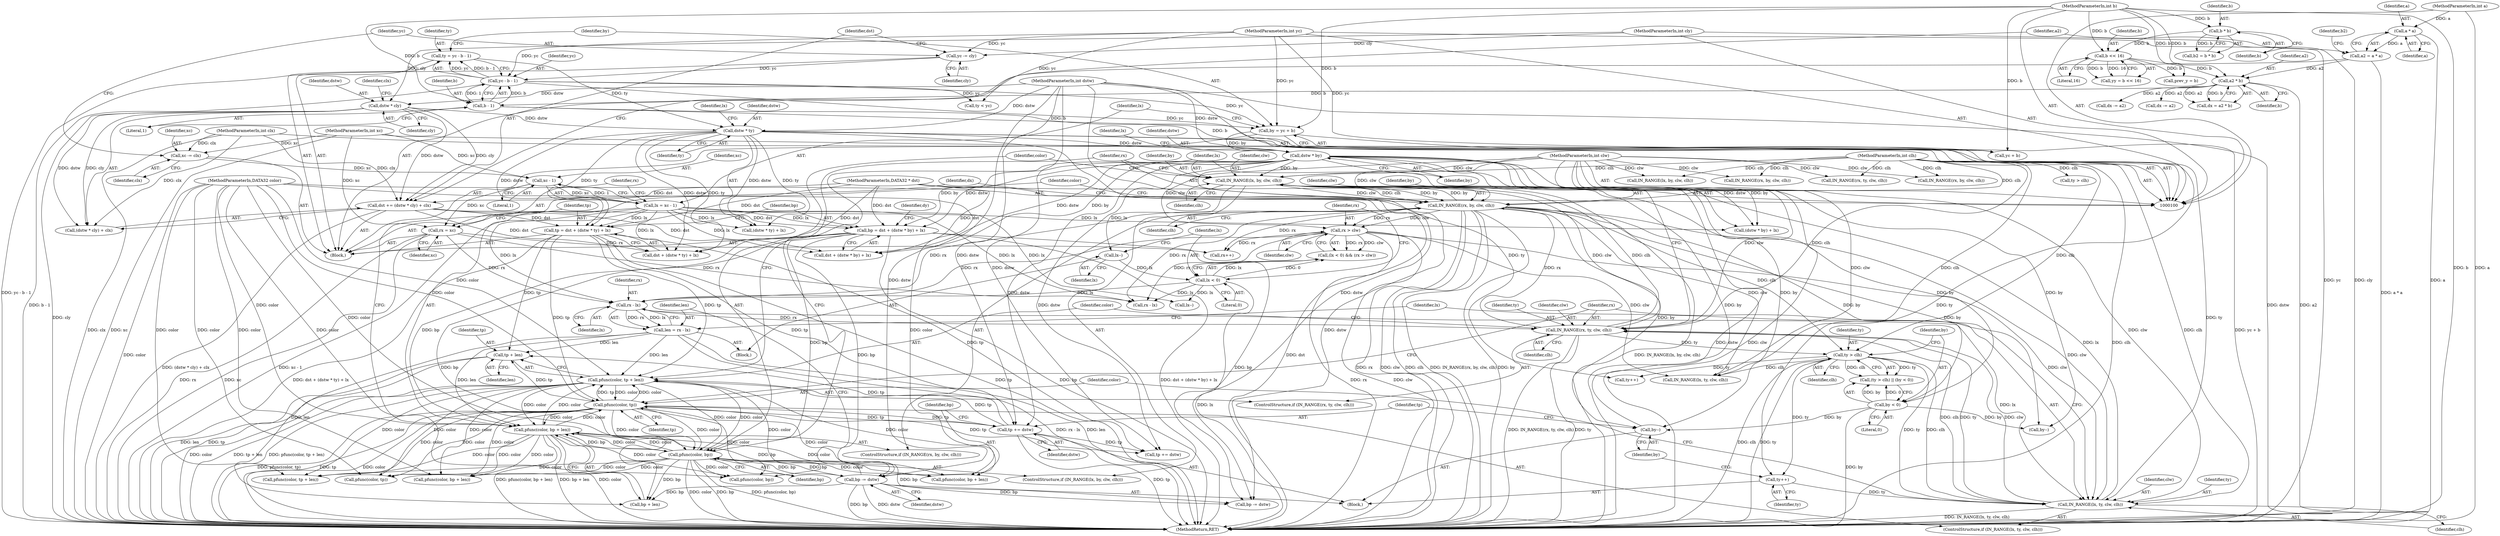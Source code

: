 digraph "0_enlightment_c94d83ccab15d5ef02f88d42dce38ed3f0892882@pointer" {
"1000292" [label="(Call,tp + len)"];
"1000264" [label="(Call,tp += dstw)"];
"1000225" [label="(Call,dstw * by)"];
"1000216" [label="(Call,dstw * ty)"];
"1000161" [label="(Call,dstw * cly)"];
"1000107" [label="(MethodParameterIn,int dstw)"];
"1000109" [label="(MethodParameterIn,int cly)"];
"1000191" [label="(Call,ty = yc - b - 1)"];
"1000193" [label="(Call,yc - b - 1)"];
"1000155" [label="(Call,yc -= cly)"];
"1000102" [label="(MethodParameterIn,int yc)"];
"1000195" [label="(Call,b - 1)"];
"1000185" [label="(Call,a2 * b)"];
"1000165" [label="(Call,a2 = a * a)"];
"1000167" [label="(Call,a * a)"];
"1000103" [label="(MethodParameterIn,int a)"];
"1000104" [label="(MethodParameterIn,int b)"];
"1000177" [label="(Call,b << 16)"];
"1000172" [label="(Call,b * b)"];
"1000198" [label="(Call,by = yc + b)"];
"1000211" [label="(Call,tp = dst + (dstw * ty) + lx)"];
"1000158" [label="(Call,dst += (dstw * cly) + clx)"];
"1000108" [label="(MethodParameterIn,int clx)"];
"1000106" [label="(MethodParameterIn,DATA32 * dst)"];
"1000203" [label="(Call,lx = xc - 1)"];
"1000205" [label="(Call,xc - 1)"];
"1000152" [label="(Call,xc -= clx)"];
"1000101" [label="(MethodParameterIn,int xc)"];
"1000281" [label="(Call,pfunc(color, tp))"];
"1000290" [label="(Call,pfunc(color, tp + len))"];
"1000310" [label="(Call,pfunc(color, bp + len))"];
"1000301" [label="(Call,pfunc(color, bp))"];
"1000105" [label="(MethodParameterIn,DATA32 color)"];
"1000220" [label="(Call,bp = dst + (dstw * by) + lx)"];
"1000267" [label="(Call,bp -= dstw)"];
"1000270" [label="(Call,len = rx - lx)"];
"1000272" [label="(Call,rx - lx)"];
"1000208" [label="(Call,rx = xc)"];
"1000305" [label="(Call,IN_RANGE(rx, by, clw, clh))"];
"1000285" [label="(Call,IN_RANGE(rx, ty, clw, clh))"];
"1000276" [label="(Call,IN_RANGE(lx, ty, clw, clh))"];
"1000260" [label="(Call,ty++)"];
"1000345" [label="(Call,ty > clh)"];
"1000111" [label="(MethodParameterIn,int clh)"];
"1000339" [label="(Call,rx > clw)"];
"1000110" [label="(MethodParameterIn,int clw)"];
"1000296" [label="(Call,IN_RANGE(lx, by, clw, clh))"];
"1000348" [label="(Call,by < 0)"];
"1000262" [label="(Call,by--)"];
"1000336" [label="(Call,lx < 0)"];
"1000332" [label="(Call,lx--)"];
"1000292" [label="(Call,tp + len)"];
"1000349" [label="(Identifier,by)"];
"1000220" [label="(Call,bp = dst + (dstw * by) + lx)"];
"1000311" [label="(Identifier,color)"];
"1000186" [label="(Identifier,a2)"];
"1000257" [label="(Call,dx -= a2)"];
"1000273" [label="(Identifier,rx)"];
"1000212" [label="(Identifier,tp)"];
"1000270" [label="(Call,len = rx - lx)"];
"1000301" [label="(Call,pfunc(color, bp))"];
"1000277" [label="(Identifier,lx)"];
"1000213" [label="(Call,dst + (dstw * ty) + lx)"];
"1000210" [label="(Identifier,xc)"];
"1000219" [label="(Identifier,lx)"];
"1000156" [label="(Identifier,yc)"];
"1000290" [label="(Call,pfunc(color, tp + len))"];
"1000271" [label="(Identifier,len)"];
"1000346" [label="(Identifier,ty)"];
"1000404" [label="(Call,lx--)"];
"1000211" [label="(Call,tp = dst + (dstw * ty) + lx)"];
"1000217" [label="(Identifier,dstw)"];
"1000178" [label="(Identifier,b)"];
"1000344" [label="(Call,(ty > clh) || (by < 0))"];
"1000162" [label="(Identifier,dstw)"];
"1000265" [label="(Identifier,tp)"];
"1000304" [label="(ControlStructure,if (IN_RANGE(rx, by, clw, clh)))"];
"1000228" [label="(Identifier,lx)"];
"1000275" [label="(ControlStructure,if (IN_RANGE(lx, ty, clw, clh)))"];
"1000233" [label="(Block,)"];
"1000195" [label="(Call,b - 1)"];
"1000115" [label="(Block,)"];
"1000154" [label="(Identifier,clx)"];
"1000179" [label="(Literal,16)"];
"1000306" [label="(Identifier,rx)"];
"1000463" [label="(Call,pfunc(color, bp + len))"];
"1000170" [label="(Call,b2 = b * b)"];
"1000447" [label="(Call,IN_RANGE(rx, by, clw, clh))"];
"1000209" [label="(Identifier,rx)"];
"1000227" [label="(Identifier,by)"];
"1000287" [label="(Identifier,ty)"];
"1000335" [label="(Call,(lx < 0) && (rx > clw))"];
"1000177" [label="(Call,b << 16)"];
"1000367" [label="(Call,tp += dstw)"];
"1000297" [label="(Identifier,lx)"];
"1000291" [label="(Identifier,color)"];
"1000167" [label="(Call,a * a)"];
"1000496" [label="(MethodReturn,RET)"];
"1000215" [label="(Call,(dstw * ty) + lx)"];
"1000205" [label="(Call,xc - 1)"];
"1000206" [label="(Identifier,xc)"];
"1000458" [label="(Call,IN_RANGE(rx, by, clw, clh))"];
"1000109" [label="(MethodParameterIn,int cly)"];
"1000171" [label="(Identifier,b2)"];
"1000414" [label="(Call,rx - lx)"];
"1000443" [label="(Call,pfunc(color, bp))"];
"1000340" [label="(Identifier,rx)"];
"1000432" [label="(Call,pfunc(color, tp + len))"];
"1000161" [label="(Call,dstw * cly)"];
"1000406" [label="(Call,rx++)"];
"1000164" [label="(Identifier,clx)"];
"1000309" [label="(Identifier,clh)"];
"1000216" [label="(Call,dstw * ty)"];
"1000160" [label="(Call,(dstw * cly) + clx)"];
"1000169" [label="(Identifier,a)"];
"1000308" [label="(Identifier,clw)"];
"1000200" [label="(Call,yc + b)"];
"1000264" [label="(Call,tp += dstw)"];
"1000452" [label="(Call,pfunc(color, bp + len))"];
"1000341" [label="(Identifier,clw)"];
"1000489" [label="(Call,ty > clh)"];
"1000168" [label="(Identifier,a)"];
"1000423" [label="(Call,pfunc(color, tp))"];
"1000102" [label="(MethodParameterIn,int yc)"];
"1000272" [label="(Call,rx - lx)"];
"1000226" [label="(Identifier,dstw)"];
"1000365" [label="(Call,by--)"];
"1000263" [label="(Identifier,by)"];
"1000288" [label="(Identifier,clw)"];
"1000192" [label="(Identifier,ty)"];
"1000438" [label="(Call,IN_RANGE(lx, by, clw, clh))"];
"1000260" [label="(Call,ty++)"];
"1000231" [label="(Identifier,dy)"];
"1000310" [label="(Call,pfunc(color, bp + len))"];
"1000296" [label="(Call,IN_RANGE(lx, by, clw, clh))"];
"1000285" [label="(Call,IN_RANGE(rx, ty, clw, clh))"];
"1000348" [label="(Call,by < 0)"];
"1000279" [label="(Identifier,clw)"];
"1000175" [label="(Call,yy = b << 16)"];
"1000370" [label="(Call,bp -= dstw)"];
"1000224" [label="(Call,(dstw * by) + lx)"];
"1000427" [label="(Call,IN_RANGE(rx, ty, clw, clh))"];
"1000345" [label="(Call,ty > clh)"];
"1000475" [label="(Call,dx -= a2)"];
"1000281" [label="(Call,pfunc(color, tp))"];
"1000294" [label="(Identifier,len)"];
"1000222" [label="(Call,dst + (dstw * by) + lx)"];
"1000155" [label="(Call,yc -= cly)"];
"1000157" [label="(Identifier,cly)"];
"1000104" [label="(MethodParameterIn,int b)"];
"1000303" [label="(Identifier,bp)"];
"1000204" [label="(Identifier,lx)"];
"1000111" [label="(MethodParameterIn,int clh)"];
"1000110" [label="(MethodParameterIn,int clw)"];
"1000305" [label="(Call,IN_RANGE(rx, by, clw, clh))"];
"1000101" [label="(MethodParameterIn,int xc)"];
"1000337" [label="(Identifier,lx)"];
"1000108" [label="(MethodParameterIn,int clx)"];
"1000289" [label="(Identifier,clh)"];
"1000299" [label="(Identifier,clw)"];
"1000183" [label="(Call,dx = a2 * b)"];
"1000153" [label="(Identifier,xc)"];
"1000300" [label="(Identifier,clh)"];
"1000107" [label="(MethodParameterIn,int dstw)"];
"1000103" [label="(MethodParameterIn,int a)"];
"1000106" [label="(MethodParameterIn,DATA32 * dst)"];
"1000282" [label="(Identifier,color)"];
"1000269" [label="(Identifier,dstw)"];
"1000347" [label="(Identifier,clh)"];
"1000253" [label="(Block,)"];
"1000338" [label="(Literal,0)"];
"1000268" [label="(Identifier,bp)"];
"1000283" [label="(Identifier,tp)"];
"1000274" [label="(Identifier,lx)"];
"1000280" [label="(Identifier,clh)"];
"1000174" [label="(Identifier,b)"];
"1000152" [label="(Call,xc -= clx)"];
"1000276" [label="(Call,IN_RANGE(lx, ty, clw, clh))"];
"1000317" [label="(Identifier,dx)"];
"1000105" [label="(MethodParameterIn,DATA32 color)"];
"1000336" [label="(Call,lx < 0)"];
"1000158" [label="(Call,dst += (dstw * cly) + clx)"];
"1000208" [label="(Call,rx = xc)"];
"1000262" [label="(Call,by--)"];
"1000278" [label="(Identifier,ty)"];
"1000197" [label="(Literal,1)"];
"1000166" [label="(Identifier,a2)"];
"1000307" [label="(Identifier,by)"];
"1000198" [label="(Call,by = yc + b)"];
"1000196" [label="(Identifier,b)"];
"1000374" [label="(Call,ty < yc)"];
"1000221" [label="(Identifier,bp)"];
"1000267" [label="(Call,bp -= dstw)"];
"1000191" [label="(Call,ty = yc - b - 1)"];
"1000194" [label="(Identifier,yc)"];
"1000332" [label="(Call,lx--)"];
"1000180" [label="(Call,prev_y = b)"];
"1000284" [label="(ControlStructure,if (IN_RANGE(rx, ty, clw, clh)))"];
"1000225" [label="(Call,dstw * by)"];
"1000295" [label="(ControlStructure,if (IN_RANGE(lx, by, clw, clh)))"];
"1000165" [label="(Call,a2 = a * a)"];
"1000286" [label="(Identifier,rx)"];
"1000418" [label="(Call,IN_RANGE(lx, ty, clw, clh))"];
"1000203" [label="(Call,lx = xc - 1)"];
"1000298" [label="(Identifier,by)"];
"1000312" [label="(Call,bp + len)"];
"1000266" [label="(Identifier,dstw)"];
"1000207" [label="(Literal,1)"];
"1000159" [label="(Identifier,dst)"];
"1000187" [label="(Identifier,b)"];
"1000293" [label="(Identifier,tp)"];
"1000163" [label="(Identifier,cly)"];
"1000350" [label="(Literal,0)"];
"1000261" [label="(Identifier,ty)"];
"1000218" [label="(Identifier,ty)"];
"1000173" [label="(Identifier,b)"];
"1000333" [label="(Identifier,lx)"];
"1000339" [label="(Call,rx > clw)"];
"1000172" [label="(Call,b * b)"];
"1000185" [label="(Call,a2 * b)"];
"1000199" [label="(Identifier,by)"];
"1000363" [label="(Call,ty++)"];
"1000193" [label="(Call,yc - b - 1)"];
"1000302" [label="(Identifier,color)"];
"1000292" -> "1000290"  [label="AST: "];
"1000292" -> "1000294"  [label="CFG: "];
"1000293" -> "1000292"  [label="AST: "];
"1000294" -> "1000292"  [label="AST: "];
"1000290" -> "1000292"  [label="CFG: "];
"1000292" -> "1000496"  [label="DDG: len"];
"1000292" -> "1000496"  [label="DDG: tp"];
"1000264" -> "1000292"  [label="DDG: tp"];
"1000211" -> "1000292"  [label="DDG: tp"];
"1000281" -> "1000292"  [label="DDG: tp"];
"1000270" -> "1000292"  [label="DDG: len"];
"1000264" -> "1000253"  [label="AST: "];
"1000264" -> "1000266"  [label="CFG: "];
"1000265" -> "1000264"  [label="AST: "];
"1000266" -> "1000264"  [label="AST: "];
"1000268" -> "1000264"  [label="CFG: "];
"1000264" -> "1000496"  [label="DDG: tp"];
"1000225" -> "1000264"  [label="DDG: dstw"];
"1000107" -> "1000264"  [label="DDG: dstw"];
"1000211" -> "1000264"  [label="DDG: tp"];
"1000281" -> "1000264"  [label="DDG: tp"];
"1000264" -> "1000281"  [label="DDG: tp"];
"1000264" -> "1000290"  [label="DDG: tp"];
"1000264" -> "1000367"  [label="DDG: tp"];
"1000225" -> "1000224"  [label="AST: "];
"1000225" -> "1000227"  [label="CFG: "];
"1000226" -> "1000225"  [label="AST: "];
"1000227" -> "1000225"  [label="AST: "];
"1000228" -> "1000225"  [label="CFG: "];
"1000225" -> "1000496"  [label="DDG: dstw"];
"1000225" -> "1000220"  [label="DDG: dstw"];
"1000225" -> "1000220"  [label="DDG: by"];
"1000225" -> "1000222"  [label="DDG: dstw"];
"1000225" -> "1000222"  [label="DDG: by"];
"1000225" -> "1000224"  [label="DDG: dstw"];
"1000225" -> "1000224"  [label="DDG: by"];
"1000216" -> "1000225"  [label="DDG: dstw"];
"1000107" -> "1000225"  [label="DDG: dstw"];
"1000198" -> "1000225"  [label="DDG: by"];
"1000225" -> "1000262"  [label="DDG: by"];
"1000225" -> "1000296"  [label="DDG: by"];
"1000225" -> "1000365"  [label="DDG: by"];
"1000225" -> "1000367"  [label="DDG: dstw"];
"1000225" -> "1000370"  [label="DDG: dstw"];
"1000216" -> "1000215"  [label="AST: "];
"1000216" -> "1000218"  [label="CFG: "];
"1000217" -> "1000216"  [label="AST: "];
"1000218" -> "1000216"  [label="AST: "];
"1000219" -> "1000216"  [label="CFG: "];
"1000216" -> "1000211"  [label="DDG: dstw"];
"1000216" -> "1000211"  [label="DDG: ty"];
"1000216" -> "1000213"  [label="DDG: dstw"];
"1000216" -> "1000213"  [label="DDG: ty"];
"1000216" -> "1000215"  [label="DDG: dstw"];
"1000216" -> "1000215"  [label="DDG: ty"];
"1000161" -> "1000216"  [label="DDG: dstw"];
"1000107" -> "1000216"  [label="DDG: dstw"];
"1000191" -> "1000216"  [label="DDG: ty"];
"1000216" -> "1000260"  [label="DDG: ty"];
"1000216" -> "1000276"  [label="DDG: ty"];
"1000216" -> "1000363"  [label="DDG: ty"];
"1000161" -> "1000160"  [label="AST: "];
"1000161" -> "1000163"  [label="CFG: "];
"1000162" -> "1000161"  [label="AST: "];
"1000163" -> "1000161"  [label="AST: "];
"1000164" -> "1000161"  [label="CFG: "];
"1000161" -> "1000496"  [label="DDG: cly"];
"1000161" -> "1000158"  [label="DDG: dstw"];
"1000161" -> "1000158"  [label="DDG: cly"];
"1000161" -> "1000160"  [label="DDG: dstw"];
"1000161" -> "1000160"  [label="DDG: cly"];
"1000107" -> "1000161"  [label="DDG: dstw"];
"1000109" -> "1000161"  [label="DDG: cly"];
"1000107" -> "1000100"  [label="AST: "];
"1000107" -> "1000496"  [label="DDG: dstw"];
"1000107" -> "1000267"  [label="DDG: dstw"];
"1000107" -> "1000367"  [label="DDG: dstw"];
"1000107" -> "1000370"  [label="DDG: dstw"];
"1000109" -> "1000100"  [label="AST: "];
"1000109" -> "1000496"  [label="DDG: cly"];
"1000109" -> "1000155"  [label="DDG: cly"];
"1000191" -> "1000115"  [label="AST: "];
"1000191" -> "1000193"  [label="CFG: "];
"1000192" -> "1000191"  [label="AST: "];
"1000193" -> "1000191"  [label="AST: "];
"1000199" -> "1000191"  [label="CFG: "];
"1000191" -> "1000496"  [label="DDG: yc - b - 1"];
"1000193" -> "1000191"  [label="DDG: yc"];
"1000193" -> "1000191"  [label="DDG: b - 1"];
"1000193" -> "1000195"  [label="CFG: "];
"1000194" -> "1000193"  [label="AST: "];
"1000195" -> "1000193"  [label="AST: "];
"1000193" -> "1000496"  [label="DDG: b - 1"];
"1000155" -> "1000193"  [label="DDG: yc"];
"1000102" -> "1000193"  [label="DDG: yc"];
"1000195" -> "1000193"  [label="DDG: b"];
"1000195" -> "1000193"  [label="DDG: 1"];
"1000193" -> "1000198"  [label="DDG: yc"];
"1000193" -> "1000200"  [label="DDG: yc"];
"1000193" -> "1000374"  [label="DDG: yc"];
"1000155" -> "1000115"  [label="AST: "];
"1000155" -> "1000157"  [label="CFG: "];
"1000156" -> "1000155"  [label="AST: "];
"1000157" -> "1000155"  [label="AST: "];
"1000159" -> "1000155"  [label="CFG: "];
"1000102" -> "1000155"  [label="DDG: yc"];
"1000102" -> "1000100"  [label="AST: "];
"1000102" -> "1000496"  [label="DDG: yc"];
"1000102" -> "1000198"  [label="DDG: yc"];
"1000102" -> "1000200"  [label="DDG: yc"];
"1000102" -> "1000374"  [label="DDG: yc"];
"1000195" -> "1000197"  [label="CFG: "];
"1000196" -> "1000195"  [label="AST: "];
"1000197" -> "1000195"  [label="AST: "];
"1000185" -> "1000195"  [label="DDG: b"];
"1000104" -> "1000195"  [label="DDG: b"];
"1000195" -> "1000198"  [label="DDG: b"];
"1000195" -> "1000200"  [label="DDG: b"];
"1000185" -> "1000183"  [label="AST: "];
"1000185" -> "1000187"  [label="CFG: "];
"1000186" -> "1000185"  [label="AST: "];
"1000187" -> "1000185"  [label="AST: "];
"1000183" -> "1000185"  [label="CFG: "];
"1000185" -> "1000496"  [label="DDG: a2"];
"1000185" -> "1000183"  [label="DDG: a2"];
"1000185" -> "1000183"  [label="DDG: b"];
"1000165" -> "1000185"  [label="DDG: a2"];
"1000104" -> "1000185"  [label="DDG: b"];
"1000177" -> "1000185"  [label="DDG: b"];
"1000185" -> "1000257"  [label="DDG: a2"];
"1000185" -> "1000475"  [label="DDG: a2"];
"1000165" -> "1000115"  [label="AST: "];
"1000165" -> "1000167"  [label="CFG: "];
"1000166" -> "1000165"  [label="AST: "];
"1000167" -> "1000165"  [label="AST: "];
"1000171" -> "1000165"  [label="CFG: "];
"1000165" -> "1000496"  [label="DDG: a * a"];
"1000167" -> "1000165"  [label="DDG: a"];
"1000167" -> "1000169"  [label="CFG: "];
"1000168" -> "1000167"  [label="AST: "];
"1000169" -> "1000167"  [label="AST: "];
"1000167" -> "1000496"  [label="DDG: a"];
"1000103" -> "1000167"  [label="DDG: a"];
"1000103" -> "1000100"  [label="AST: "];
"1000103" -> "1000496"  [label="DDG: a"];
"1000104" -> "1000100"  [label="AST: "];
"1000104" -> "1000496"  [label="DDG: b"];
"1000104" -> "1000172"  [label="DDG: b"];
"1000104" -> "1000177"  [label="DDG: b"];
"1000104" -> "1000180"  [label="DDG: b"];
"1000104" -> "1000198"  [label="DDG: b"];
"1000104" -> "1000200"  [label="DDG: b"];
"1000177" -> "1000175"  [label="AST: "];
"1000177" -> "1000179"  [label="CFG: "];
"1000178" -> "1000177"  [label="AST: "];
"1000179" -> "1000177"  [label="AST: "];
"1000175" -> "1000177"  [label="CFG: "];
"1000177" -> "1000175"  [label="DDG: b"];
"1000177" -> "1000175"  [label="DDG: 16"];
"1000172" -> "1000177"  [label="DDG: b"];
"1000177" -> "1000180"  [label="DDG: b"];
"1000172" -> "1000170"  [label="AST: "];
"1000172" -> "1000174"  [label="CFG: "];
"1000173" -> "1000172"  [label="AST: "];
"1000174" -> "1000172"  [label="AST: "];
"1000170" -> "1000172"  [label="CFG: "];
"1000172" -> "1000170"  [label="DDG: b"];
"1000198" -> "1000115"  [label="AST: "];
"1000198" -> "1000200"  [label="CFG: "];
"1000199" -> "1000198"  [label="AST: "];
"1000200" -> "1000198"  [label="AST: "];
"1000204" -> "1000198"  [label="CFG: "];
"1000198" -> "1000496"  [label="DDG: yc + b"];
"1000211" -> "1000115"  [label="AST: "];
"1000211" -> "1000213"  [label="CFG: "];
"1000212" -> "1000211"  [label="AST: "];
"1000213" -> "1000211"  [label="AST: "];
"1000221" -> "1000211"  [label="CFG: "];
"1000211" -> "1000496"  [label="DDG: tp"];
"1000211" -> "1000496"  [label="DDG: dst + (dstw * ty) + lx"];
"1000158" -> "1000211"  [label="DDG: dst"];
"1000106" -> "1000211"  [label="DDG: dst"];
"1000203" -> "1000211"  [label="DDG: lx"];
"1000211" -> "1000281"  [label="DDG: tp"];
"1000211" -> "1000290"  [label="DDG: tp"];
"1000211" -> "1000367"  [label="DDG: tp"];
"1000158" -> "1000115"  [label="AST: "];
"1000158" -> "1000160"  [label="CFG: "];
"1000159" -> "1000158"  [label="AST: "];
"1000160" -> "1000158"  [label="AST: "];
"1000166" -> "1000158"  [label="CFG: "];
"1000158" -> "1000496"  [label="DDG: (dstw * cly) + clx"];
"1000108" -> "1000158"  [label="DDG: clx"];
"1000106" -> "1000158"  [label="DDG: dst"];
"1000158" -> "1000213"  [label="DDG: dst"];
"1000158" -> "1000220"  [label="DDG: dst"];
"1000158" -> "1000222"  [label="DDG: dst"];
"1000108" -> "1000100"  [label="AST: "];
"1000108" -> "1000496"  [label="DDG: clx"];
"1000108" -> "1000152"  [label="DDG: clx"];
"1000108" -> "1000160"  [label="DDG: clx"];
"1000106" -> "1000100"  [label="AST: "];
"1000106" -> "1000496"  [label="DDG: dst"];
"1000106" -> "1000213"  [label="DDG: dst"];
"1000106" -> "1000220"  [label="DDG: dst"];
"1000106" -> "1000222"  [label="DDG: dst"];
"1000203" -> "1000115"  [label="AST: "];
"1000203" -> "1000205"  [label="CFG: "];
"1000204" -> "1000203"  [label="AST: "];
"1000205" -> "1000203"  [label="AST: "];
"1000209" -> "1000203"  [label="CFG: "];
"1000203" -> "1000496"  [label="DDG: xc - 1"];
"1000205" -> "1000203"  [label="DDG: xc"];
"1000205" -> "1000203"  [label="DDG: 1"];
"1000203" -> "1000213"  [label="DDG: lx"];
"1000203" -> "1000215"  [label="DDG: lx"];
"1000203" -> "1000220"  [label="DDG: lx"];
"1000203" -> "1000222"  [label="DDG: lx"];
"1000203" -> "1000224"  [label="DDG: lx"];
"1000203" -> "1000272"  [label="DDG: lx"];
"1000203" -> "1000404"  [label="DDG: lx"];
"1000203" -> "1000414"  [label="DDG: lx"];
"1000205" -> "1000207"  [label="CFG: "];
"1000206" -> "1000205"  [label="AST: "];
"1000207" -> "1000205"  [label="AST: "];
"1000152" -> "1000205"  [label="DDG: xc"];
"1000101" -> "1000205"  [label="DDG: xc"];
"1000205" -> "1000208"  [label="DDG: xc"];
"1000152" -> "1000115"  [label="AST: "];
"1000152" -> "1000154"  [label="CFG: "];
"1000153" -> "1000152"  [label="AST: "];
"1000154" -> "1000152"  [label="AST: "];
"1000156" -> "1000152"  [label="CFG: "];
"1000101" -> "1000152"  [label="DDG: xc"];
"1000101" -> "1000100"  [label="AST: "];
"1000101" -> "1000496"  [label="DDG: xc"];
"1000101" -> "1000208"  [label="DDG: xc"];
"1000281" -> "1000275"  [label="AST: "];
"1000281" -> "1000283"  [label="CFG: "];
"1000282" -> "1000281"  [label="AST: "];
"1000283" -> "1000281"  [label="AST: "];
"1000286" -> "1000281"  [label="CFG: "];
"1000281" -> "1000496"  [label="DDG: color"];
"1000281" -> "1000496"  [label="DDG: pfunc(color, tp)"];
"1000281" -> "1000496"  [label="DDG: tp"];
"1000290" -> "1000281"  [label="DDG: color"];
"1000310" -> "1000281"  [label="DDG: color"];
"1000301" -> "1000281"  [label="DDG: color"];
"1000105" -> "1000281"  [label="DDG: color"];
"1000281" -> "1000290"  [label="DDG: color"];
"1000281" -> "1000290"  [label="DDG: tp"];
"1000281" -> "1000301"  [label="DDG: color"];
"1000281" -> "1000310"  [label="DDG: color"];
"1000281" -> "1000367"  [label="DDG: tp"];
"1000281" -> "1000423"  [label="DDG: color"];
"1000281" -> "1000432"  [label="DDG: color"];
"1000281" -> "1000443"  [label="DDG: color"];
"1000281" -> "1000452"  [label="DDG: color"];
"1000281" -> "1000463"  [label="DDG: color"];
"1000290" -> "1000284"  [label="AST: "];
"1000291" -> "1000290"  [label="AST: "];
"1000297" -> "1000290"  [label="CFG: "];
"1000290" -> "1000496"  [label="DDG: color"];
"1000290" -> "1000496"  [label="DDG: tp + len"];
"1000290" -> "1000496"  [label="DDG: pfunc(color, tp + len)"];
"1000310" -> "1000290"  [label="DDG: color"];
"1000301" -> "1000290"  [label="DDG: color"];
"1000105" -> "1000290"  [label="DDG: color"];
"1000270" -> "1000290"  [label="DDG: len"];
"1000290" -> "1000301"  [label="DDG: color"];
"1000290" -> "1000310"  [label="DDG: color"];
"1000290" -> "1000423"  [label="DDG: color"];
"1000290" -> "1000432"  [label="DDG: color"];
"1000290" -> "1000443"  [label="DDG: color"];
"1000290" -> "1000452"  [label="DDG: color"];
"1000290" -> "1000463"  [label="DDG: color"];
"1000310" -> "1000304"  [label="AST: "];
"1000310" -> "1000312"  [label="CFG: "];
"1000311" -> "1000310"  [label="AST: "];
"1000312" -> "1000310"  [label="AST: "];
"1000317" -> "1000310"  [label="CFG: "];
"1000310" -> "1000496"  [label="DDG: pfunc(color, bp + len)"];
"1000310" -> "1000496"  [label="DDG: bp + len"];
"1000310" -> "1000496"  [label="DDG: color"];
"1000310" -> "1000301"  [label="DDG: color"];
"1000301" -> "1000310"  [label="DDG: color"];
"1000301" -> "1000310"  [label="DDG: bp"];
"1000105" -> "1000310"  [label="DDG: color"];
"1000220" -> "1000310"  [label="DDG: bp"];
"1000267" -> "1000310"  [label="DDG: bp"];
"1000270" -> "1000310"  [label="DDG: len"];
"1000310" -> "1000423"  [label="DDG: color"];
"1000310" -> "1000432"  [label="DDG: color"];
"1000310" -> "1000443"  [label="DDG: color"];
"1000310" -> "1000452"  [label="DDG: color"];
"1000310" -> "1000463"  [label="DDG: color"];
"1000301" -> "1000295"  [label="AST: "];
"1000301" -> "1000303"  [label="CFG: "];
"1000302" -> "1000301"  [label="AST: "];
"1000303" -> "1000301"  [label="AST: "];
"1000306" -> "1000301"  [label="CFG: "];
"1000301" -> "1000496"  [label="DDG: bp"];
"1000301" -> "1000496"  [label="DDG: pfunc(color, bp)"];
"1000301" -> "1000496"  [label="DDG: color"];
"1000301" -> "1000267"  [label="DDG: bp"];
"1000105" -> "1000301"  [label="DDG: color"];
"1000220" -> "1000301"  [label="DDG: bp"];
"1000267" -> "1000301"  [label="DDG: bp"];
"1000301" -> "1000312"  [label="DDG: bp"];
"1000301" -> "1000370"  [label="DDG: bp"];
"1000301" -> "1000423"  [label="DDG: color"];
"1000301" -> "1000432"  [label="DDG: color"];
"1000301" -> "1000443"  [label="DDG: color"];
"1000301" -> "1000452"  [label="DDG: color"];
"1000301" -> "1000463"  [label="DDG: color"];
"1000105" -> "1000100"  [label="AST: "];
"1000105" -> "1000496"  [label="DDG: color"];
"1000105" -> "1000423"  [label="DDG: color"];
"1000105" -> "1000432"  [label="DDG: color"];
"1000105" -> "1000443"  [label="DDG: color"];
"1000105" -> "1000452"  [label="DDG: color"];
"1000105" -> "1000463"  [label="DDG: color"];
"1000220" -> "1000115"  [label="AST: "];
"1000220" -> "1000222"  [label="CFG: "];
"1000221" -> "1000220"  [label="AST: "];
"1000222" -> "1000220"  [label="AST: "];
"1000231" -> "1000220"  [label="CFG: "];
"1000220" -> "1000496"  [label="DDG: bp"];
"1000220" -> "1000496"  [label="DDG: dst + (dstw * by) + lx"];
"1000220" -> "1000267"  [label="DDG: bp"];
"1000220" -> "1000312"  [label="DDG: bp"];
"1000220" -> "1000370"  [label="DDG: bp"];
"1000267" -> "1000253"  [label="AST: "];
"1000267" -> "1000269"  [label="CFG: "];
"1000268" -> "1000267"  [label="AST: "];
"1000269" -> "1000267"  [label="AST: "];
"1000271" -> "1000267"  [label="CFG: "];
"1000267" -> "1000496"  [label="DDG: dstw"];
"1000267" -> "1000496"  [label="DDG: bp"];
"1000267" -> "1000312"  [label="DDG: bp"];
"1000267" -> "1000370"  [label="DDG: bp"];
"1000270" -> "1000233"  [label="AST: "];
"1000270" -> "1000272"  [label="CFG: "];
"1000271" -> "1000270"  [label="AST: "];
"1000272" -> "1000270"  [label="AST: "];
"1000277" -> "1000270"  [label="CFG: "];
"1000270" -> "1000496"  [label="DDG: rx - lx"];
"1000270" -> "1000496"  [label="DDG: len"];
"1000272" -> "1000270"  [label="DDG: rx"];
"1000272" -> "1000270"  [label="DDG: lx"];
"1000270" -> "1000312"  [label="DDG: len"];
"1000272" -> "1000274"  [label="CFG: "];
"1000273" -> "1000272"  [label="AST: "];
"1000274" -> "1000272"  [label="AST: "];
"1000208" -> "1000272"  [label="DDG: rx"];
"1000305" -> "1000272"  [label="DDG: rx"];
"1000339" -> "1000272"  [label="DDG: rx"];
"1000336" -> "1000272"  [label="DDG: lx"];
"1000272" -> "1000276"  [label="DDG: lx"];
"1000272" -> "1000285"  [label="DDG: rx"];
"1000208" -> "1000115"  [label="AST: "];
"1000208" -> "1000210"  [label="CFG: "];
"1000209" -> "1000208"  [label="AST: "];
"1000210" -> "1000208"  [label="AST: "];
"1000212" -> "1000208"  [label="CFG: "];
"1000208" -> "1000496"  [label="DDG: rx"];
"1000208" -> "1000496"  [label="DDG: xc"];
"1000208" -> "1000406"  [label="DDG: rx"];
"1000208" -> "1000414"  [label="DDG: rx"];
"1000305" -> "1000304"  [label="AST: "];
"1000305" -> "1000309"  [label="CFG: "];
"1000306" -> "1000305"  [label="AST: "];
"1000307" -> "1000305"  [label="AST: "];
"1000308" -> "1000305"  [label="AST: "];
"1000309" -> "1000305"  [label="AST: "];
"1000311" -> "1000305"  [label="CFG: "];
"1000317" -> "1000305"  [label="CFG: "];
"1000305" -> "1000496"  [label="DDG: clh"];
"1000305" -> "1000496"  [label="DDG: IN_RANGE(rx, by, clw, clh)"];
"1000305" -> "1000496"  [label="DDG: by"];
"1000305" -> "1000496"  [label="DDG: rx"];
"1000305" -> "1000496"  [label="DDG: clw"];
"1000305" -> "1000262"  [label="DDG: by"];
"1000305" -> "1000276"  [label="DDG: clw"];
"1000305" -> "1000296"  [label="DDG: by"];
"1000285" -> "1000305"  [label="DDG: rx"];
"1000296" -> "1000305"  [label="DDG: by"];
"1000296" -> "1000305"  [label="DDG: clw"];
"1000296" -> "1000305"  [label="DDG: clh"];
"1000110" -> "1000305"  [label="DDG: clw"];
"1000111" -> "1000305"  [label="DDG: clh"];
"1000305" -> "1000339"  [label="DDG: rx"];
"1000305" -> "1000339"  [label="DDG: clw"];
"1000305" -> "1000345"  [label="DDG: clh"];
"1000305" -> "1000348"  [label="DDG: by"];
"1000305" -> "1000365"  [label="DDG: by"];
"1000305" -> "1000406"  [label="DDG: rx"];
"1000305" -> "1000414"  [label="DDG: rx"];
"1000305" -> "1000418"  [label="DDG: clw"];
"1000285" -> "1000284"  [label="AST: "];
"1000285" -> "1000289"  [label="CFG: "];
"1000286" -> "1000285"  [label="AST: "];
"1000287" -> "1000285"  [label="AST: "];
"1000288" -> "1000285"  [label="AST: "];
"1000289" -> "1000285"  [label="AST: "];
"1000291" -> "1000285"  [label="CFG: "];
"1000297" -> "1000285"  [label="CFG: "];
"1000285" -> "1000496"  [label="DDG: IN_RANGE(rx, ty, clw, clh)"];
"1000285" -> "1000496"  [label="DDG: ty"];
"1000276" -> "1000285"  [label="DDG: ty"];
"1000276" -> "1000285"  [label="DDG: clw"];
"1000276" -> "1000285"  [label="DDG: clh"];
"1000110" -> "1000285"  [label="DDG: clw"];
"1000111" -> "1000285"  [label="DDG: clh"];
"1000285" -> "1000296"  [label="DDG: clw"];
"1000285" -> "1000296"  [label="DDG: clh"];
"1000285" -> "1000345"  [label="DDG: ty"];
"1000276" -> "1000275"  [label="AST: "];
"1000276" -> "1000280"  [label="CFG: "];
"1000277" -> "1000276"  [label="AST: "];
"1000278" -> "1000276"  [label="AST: "];
"1000279" -> "1000276"  [label="AST: "];
"1000280" -> "1000276"  [label="AST: "];
"1000282" -> "1000276"  [label="CFG: "];
"1000286" -> "1000276"  [label="CFG: "];
"1000276" -> "1000496"  [label="DDG: IN_RANGE(lx, ty, clw, clh)"];
"1000260" -> "1000276"  [label="DDG: ty"];
"1000345" -> "1000276"  [label="DDG: ty"];
"1000345" -> "1000276"  [label="DDG: clh"];
"1000339" -> "1000276"  [label="DDG: clw"];
"1000110" -> "1000276"  [label="DDG: clw"];
"1000111" -> "1000276"  [label="DDG: clh"];
"1000276" -> "1000296"  [label="DDG: lx"];
"1000260" -> "1000253"  [label="AST: "];
"1000260" -> "1000261"  [label="CFG: "];
"1000261" -> "1000260"  [label="AST: "];
"1000263" -> "1000260"  [label="CFG: "];
"1000345" -> "1000260"  [label="DDG: ty"];
"1000345" -> "1000344"  [label="AST: "];
"1000345" -> "1000347"  [label="CFG: "];
"1000346" -> "1000345"  [label="AST: "];
"1000347" -> "1000345"  [label="AST: "];
"1000349" -> "1000345"  [label="CFG: "];
"1000344" -> "1000345"  [label="CFG: "];
"1000345" -> "1000496"  [label="DDG: clh"];
"1000345" -> "1000496"  [label="DDG: ty"];
"1000345" -> "1000344"  [label="DDG: ty"];
"1000345" -> "1000344"  [label="DDG: clh"];
"1000111" -> "1000345"  [label="DDG: clh"];
"1000345" -> "1000363"  [label="DDG: ty"];
"1000345" -> "1000418"  [label="DDG: clh"];
"1000111" -> "1000100"  [label="AST: "];
"1000111" -> "1000496"  [label="DDG: clh"];
"1000111" -> "1000296"  [label="DDG: clh"];
"1000111" -> "1000418"  [label="DDG: clh"];
"1000111" -> "1000427"  [label="DDG: clh"];
"1000111" -> "1000438"  [label="DDG: clh"];
"1000111" -> "1000447"  [label="DDG: clh"];
"1000111" -> "1000458"  [label="DDG: clh"];
"1000111" -> "1000489"  [label="DDG: clh"];
"1000339" -> "1000335"  [label="AST: "];
"1000339" -> "1000341"  [label="CFG: "];
"1000340" -> "1000339"  [label="AST: "];
"1000341" -> "1000339"  [label="AST: "];
"1000335" -> "1000339"  [label="CFG: "];
"1000339" -> "1000496"  [label="DDG: rx"];
"1000339" -> "1000496"  [label="DDG: clw"];
"1000339" -> "1000335"  [label="DDG: rx"];
"1000339" -> "1000335"  [label="DDG: clw"];
"1000110" -> "1000339"  [label="DDG: clw"];
"1000339" -> "1000406"  [label="DDG: rx"];
"1000339" -> "1000414"  [label="DDG: rx"];
"1000339" -> "1000418"  [label="DDG: clw"];
"1000110" -> "1000100"  [label="AST: "];
"1000110" -> "1000496"  [label="DDG: clw"];
"1000110" -> "1000296"  [label="DDG: clw"];
"1000110" -> "1000418"  [label="DDG: clw"];
"1000110" -> "1000427"  [label="DDG: clw"];
"1000110" -> "1000438"  [label="DDG: clw"];
"1000110" -> "1000447"  [label="DDG: clw"];
"1000110" -> "1000458"  [label="DDG: clw"];
"1000296" -> "1000295"  [label="AST: "];
"1000296" -> "1000300"  [label="CFG: "];
"1000297" -> "1000296"  [label="AST: "];
"1000298" -> "1000296"  [label="AST: "];
"1000299" -> "1000296"  [label="AST: "];
"1000300" -> "1000296"  [label="AST: "];
"1000302" -> "1000296"  [label="CFG: "];
"1000306" -> "1000296"  [label="CFG: "];
"1000296" -> "1000496"  [label="DDG: IN_RANGE(lx, by, clw, clh)"];
"1000348" -> "1000296"  [label="DDG: by"];
"1000262" -> "1000296"  [label="DDG: by"];
"1000296" -> "1000332"  [label="DDG: lx"];
"1000348" -> "1000344"  [label="AST: "];
"1000348" -> "1000350"  [label="CFG: "];
"1000349" -> "1000348"  [label="AST: "];
"1000350" -> "1000348"  [label="AST: "];
"1000344" -> "1000348"  [label="CFG: "];
"1000348" -> "1000496"  [label="DDG: by"];
"1000348" -> "1000262"  [label="DDG: by"];
"1000348" -> "1000344"  [label="DDG: by"];
"1000348" -> "1000344"  [label="DDG: 0"];
"1000348" -> "1000365"  [label="DDG: by"];
"1000262" -> "1000253"  [label="AST: "];
"1000262" -> "1000263"  [label="CFG: "];
"1000263" -> "1000262"  [label="AST: "];
"1000265" -> "1000262"  [label="CFG: "];
"1000336" -> "1000335"  [label="AST: "];
"1000336" -> "1000338"  [label="CFG: "];
"1000337" -> "1000336"  [label="AST: "];
"1000338" -> "1000336"  [label="AST: "];
"1000340" -> "1000336"  [label="CFG: "];
"1000335" -> "1000336"  [label="CFG: "];
"1000336" -> "1000496"  [label="DDG: lx"];
"1000336" -> "1000335"  [label="DDG: lx"];
"1000336" -> "1000335"  [label="DDG: 0"];
"1000332" -> "1000336"  [label="DDG: lx"];
"1000336" -> "1000404"  [label="DDG: lx"];
"1000336" -> "1000414"  [label="DDG: lx"];
"1000332" -> "1000233"  [label="AST: "];
"1000332" -> "1000333"  [label="CFG: "];
"1000333" -> "1000332"  [label="AST: "];
"1000337" -> "1000332"  [label="CFG: "];
}
